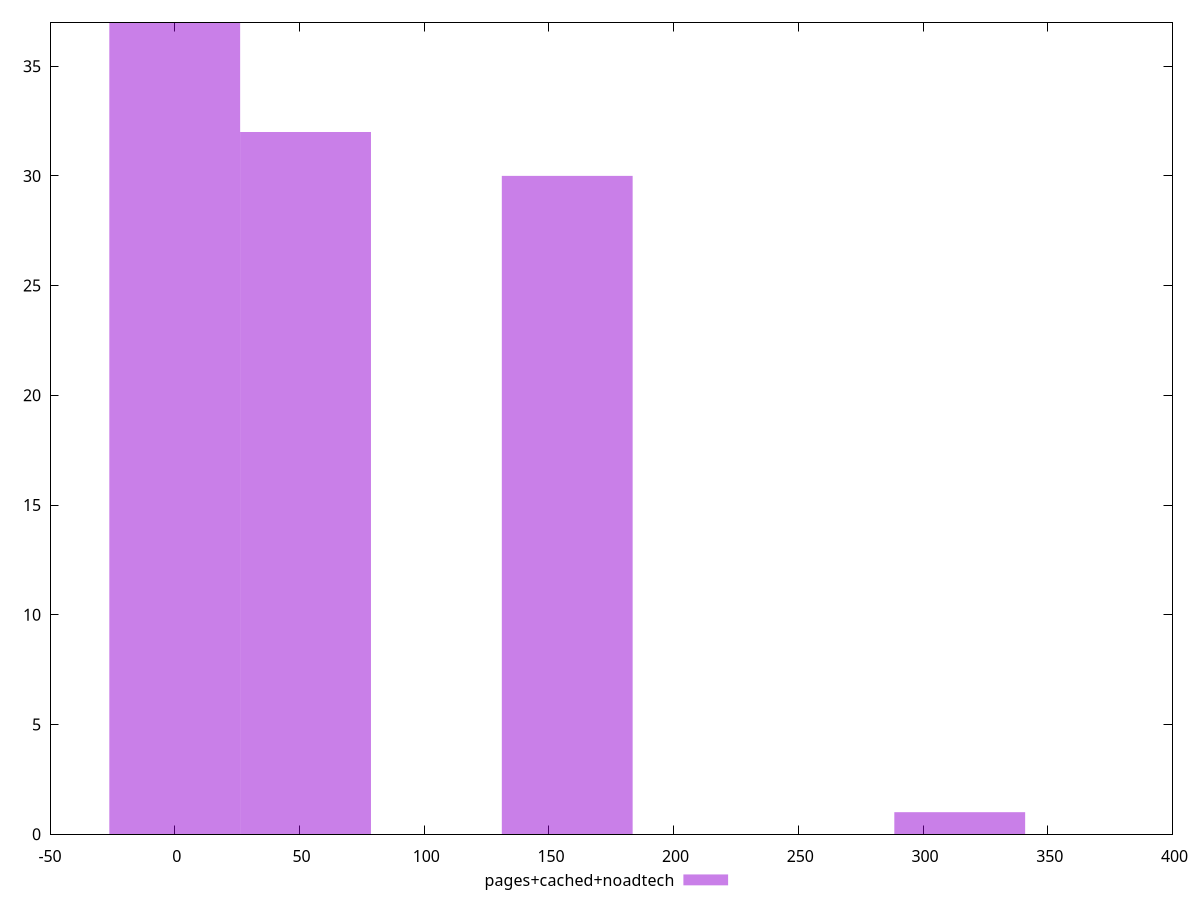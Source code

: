 $_pagesCachedNoadtech <<EOF
52.450847285334625 32
157.35254185600388 30
0 37
314.70508371200776 1
EOF
set key outside below
set terminal pngcairo
set output "report_00005_2020-11-02T22-26-11.212Z/uses-http2/pages+cached+noadtech//raw_hist.png"
set yrange [0:37]
set boxwidth 52.450847285334625
set style fill transparent solid 0.5 noborder
plot $_pagesCachedNoadtech title "pages+cached+noadtech" with boxes ,